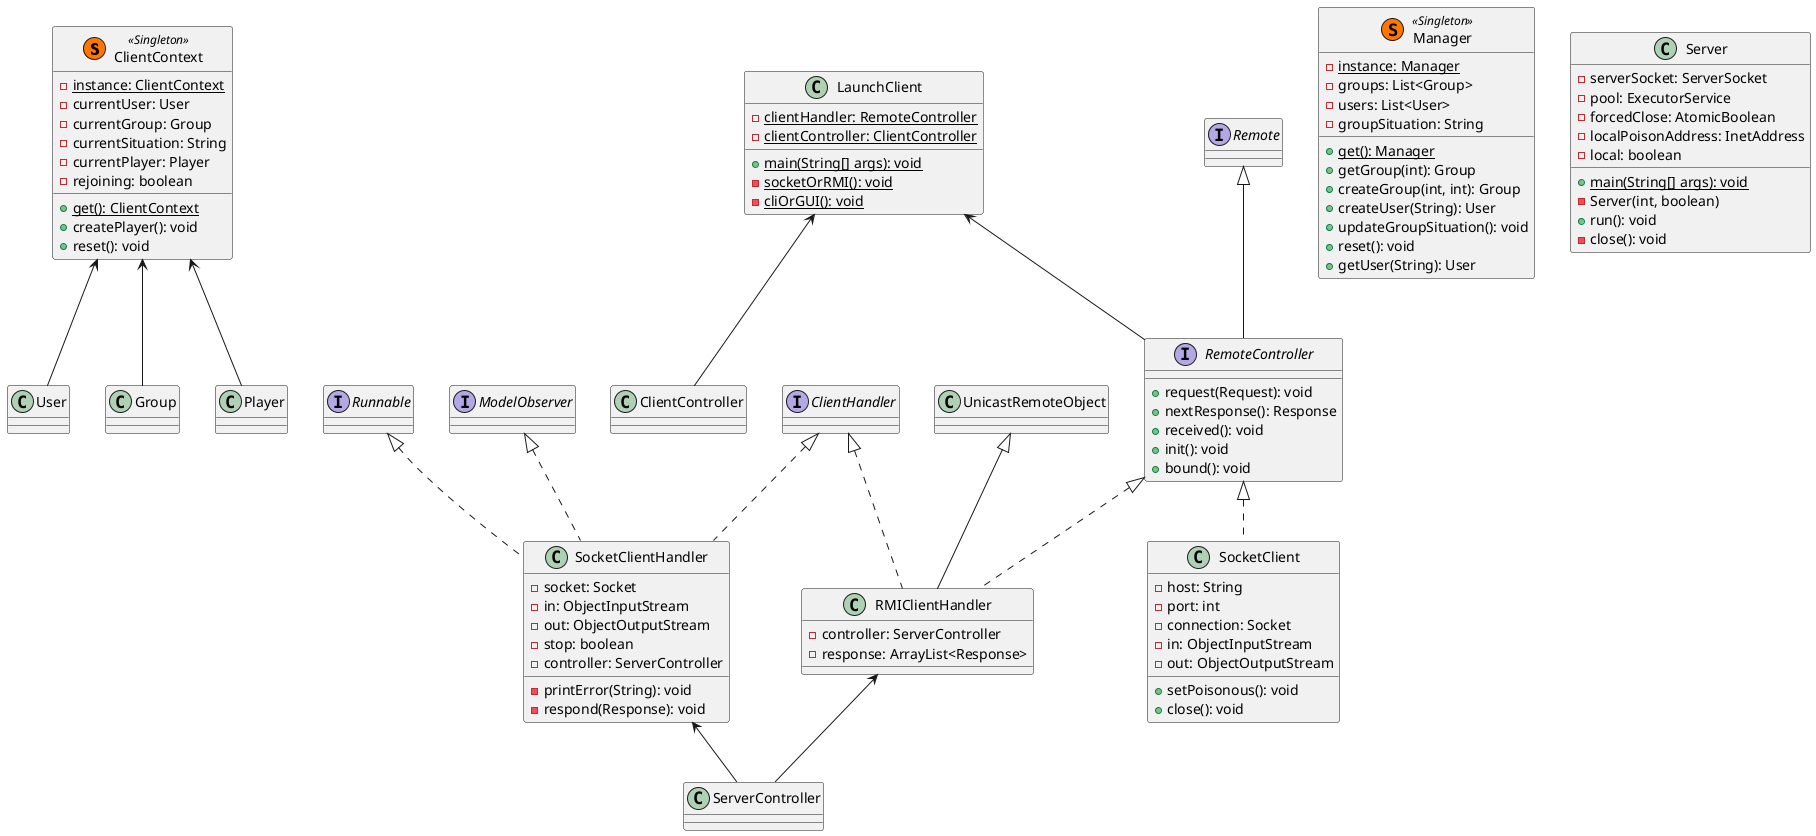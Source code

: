 @startuml

class ClientContext << (S,#FF7700) Singleton >> {
    - {static} instance: ClientContext
    - currentUser: User
    - currentGroup: Group
    - currentSituation: String
    - currentPlayer: Player
    - rejoining: boolean
    __
    + {static} get(): ClientContext
    + createPlayer(): void
    + reset(): void
}
ClientContext <-- User
ClientContext <-- Group
ClientContext <-- Player
interface ClientHandler

class LaunchClient{
    - {static} clientHandler: RemoteController
    - {static} clientController: ClientController
    __
    + {static} main(String[] args): void
    - {static} socketOrRMI(): void
    - {static} cliOrGUI(): void
}
LaunchClient <-- RemoteController
LaunchClient <-- ClientController

class Manager << (S,#FF7700) Singleton >> {
    - {static} instance: Manager
    - groups: List<Group>
    - users: List<User>
    - groupSituation: String
    __
    + {static} get(): Manager
    + getGroup(int): Group
    + createGroup(int, int): Group
    + createUser(String): User
    + updateGroupSituation(): void
    + reset(): void
    + getUser(String): User
}

interface RemoteController extends Remote {
    + request(Request): void
    + nextResponse(): Response
    + received(): void
    + init(): void
    + bound(): void
}

class Server {
    - serverSocket: ServerSocket
    - pool: ExecutorService
    - forcedClose: AtomicBoolean
    - localPoisonAddress: InetAddress
    - local: boolean
    __
    + {static} main(String[] args): void
    - Server(int, boolean)
    + run(): void
    - close(): void
}

class SocketClient implements RemoteController {
    - host: String
    - port: int
    - connection: Socket
    - in: ObjectInputStream
    - out: ObjectOutputStream
    + setPoisonous(): void
    + close(): void
}

class SocketClientHandler implements ClientHandler, Runnable, ModelObserver {
    - socket: Socket
    - in: ObjectInputStream
    - out: ObjectOutputStream
    - stop: boolean
    - controller: ServerController
    __
    - printError(String): void
    - respond(Response): void
}
SocketClientHandler <-- ServerController
class RMIClientHandler extends UnicastRemoteObject implements RemoteController, ClientHandler{
    - controller: ServerController
    - response: ArrayList<Response>
}
RMIClientHandler <-- ServerController
@enduml
